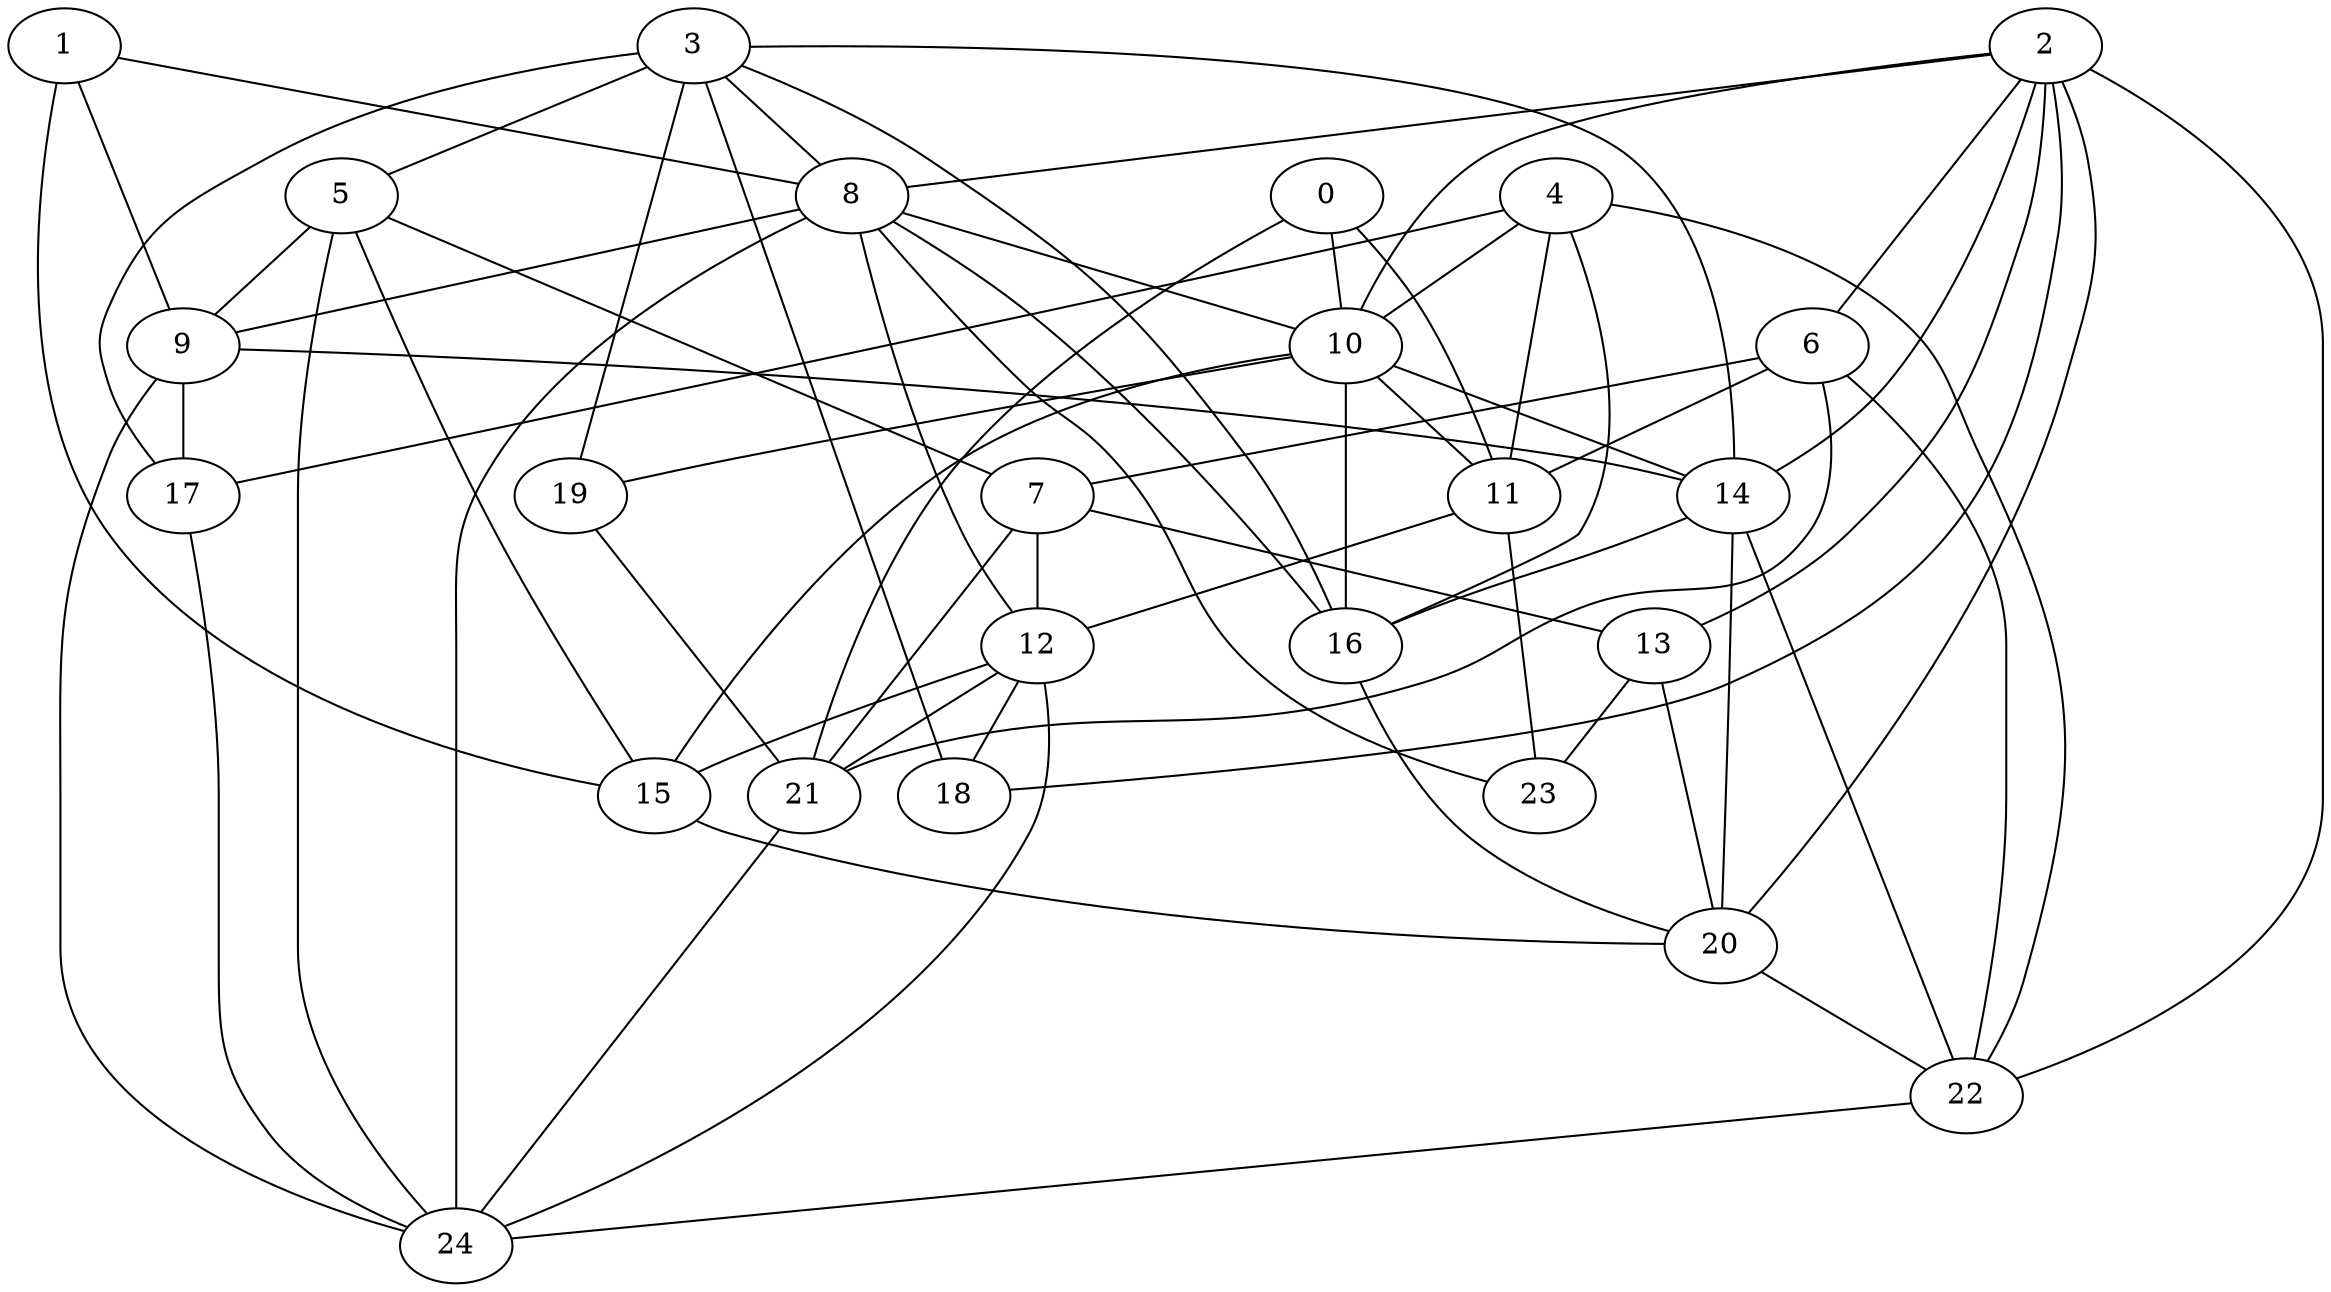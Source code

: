 strict graph "gnp_random_graph(25,0.25)" {
0;
1;
2;
3;
4;
5;
6;
7;
8;
9;
10;
11;
12;
13;
14;
15;
16;
17;
18;
19;
20;
21;
22;
23;
24;
0 -- 10  [is_available=True, prob="1.0"];
0 -- 11  [is_available=True, prob="0.656248451241"];
0 -- 21  [is_available=True, prob="0.229964650568"];
1 -- 8  [is_available=True, prob="1.0"];
1 -- 9  [is_available=True, prob="1.0"];
1 -- 15  [is_available=True, prob="0.794675389191"];
2 -- 6  [is_available=True, prob="0.238498886886"];
2 -- 8  [is_available=True, prob="0.607497635446"];
2 -- 10  [is_available=True, prob="0.808692156213"];
2 -- 13  [is_available=True, prob="1.0"];
2 -- 14  [is_available=True, prob="0.293951020275"];
2 -- 18  [is_available=True, prob="0.557637446561"];
2 -- 20  [is_available=True, prob="0.930230990249"];
2 -- 22  [is_available=True, prob="0.268328399613"];
3 -- 5  [is_available=True, prob="1.0"];
3 -- 8  [is_available=True, prob="0.89964953608"];
3 -- 14  [is_available=True, prob="0.917640040989"];
3 -- 16  [is_available=True, prob="0.694965535962"];
3 -- 17  [is_available=True, prob="0.49834768973"];
3 -- 18  [is_available=True, prob="1.0"];
3 -- 19  [is_available=True, prob="0.0624362525586"];
4 -- 16  [is_available=True, prob="1.0"];
4 -- 17  [is_available=True, prob="1.0"];
4 -- 10  [is_available=True, prob="0.492443653051"];
4 -- 11  [is_available=True, prob="1.0"];
4 -- 22  [is_available=True, prob="0.134215821885"];
5 -- 15  [is_available=True, prob="1.0"];
5 -- 9  [is_available=True, prob="0.667190275758"];
5 -- 24  [is_available=True, prob="0.39919361109"];
5 -- 7  [is_available=True, prob="1.0"];
6 -- 11  [is_available=True, prob="0.644637667284"];
6 -- 21  [is_available=True, prob="0.669994163123"];
6 -- 22  [is_available=True, prob="0.536094804249"];
6 -- 7  [is_available=True, prob="0.441751890043"];
7 -- 21  [is_available=True, prob="0.866654536525"];
7 -- 12  [is_available=True, prob="0.352621984666"];
7 -- 13  [is_available=True, prob="1.0"];
8 -- 9  [is_available=True, prob="0.881014661388"];
8 -- 10  [is_available=True, prob="0.651387632268"];
8 -- 12  [is_available=True, prob="1.0"];
8 -- 16  [is_available=True, prob="0.507502851991"];
8 -- 23  [is_available=True, prob="0.914047682808"];
8 -- 24  [is_available=True, prob="1.0"];
9 -- 14  [is_available=True, prob="0.33534814719"];
9 -- 17  [is_available=True, prob="0.18219708344"];
9 -- 24  [is_available=True, prob="1.0"];
10 -- 11  [is_available=True, prob="1.0"];
10 -- 14  [is_available=True, prob="0.952928793847"];
10 -- 15  [is_available=True, prob="0.43006903931"];
10 -- 16  [is_available=True, prob="0.450578164963"];
10 -- 19  [is_available=True, prob="0.577374380875"];
11 -- 12  [is_available=True, prob="0.637204160435"];
11 -- 23  [is_available=True, prob="0.199048894626"];
12 -- 15  [is_available=True, prob="0.285344164212"];
12 -- 18  [is_available=True, prob="0.617218022377"];
12 -- 21  [is_available=True, prob="1.0"];
12 -- 24  [is_available=True, prob="0.892987163359"];
13 -- 23  [is_available=True, prob="1.0"];
13 -- 20  [is_available=True, prob="0.996933794006"];
14 -- 16  [is_available=True, prob="0.047622901284"];
14 -- 20  [is_available=True, prob="0.449656962647"];
14 -- 22  [is_available=True, prob="1.0"];
15 -- 20  [is_available=True, prob="1.0"];
16 -- 20  [is_available=True, prob="0.779063021543"];
17 -- 24  [is_available=True, prob="1.0"];
19 -- 21  [is_available=True, prob="0.960675335003"];
20 -- 22  [is_available=True, prob="0.940659711305"];
21 -- 24  [is_available=True, prob="0.210300710658"];
22 -- 24  [is_available=True, prob="0.489637753629"];
}
